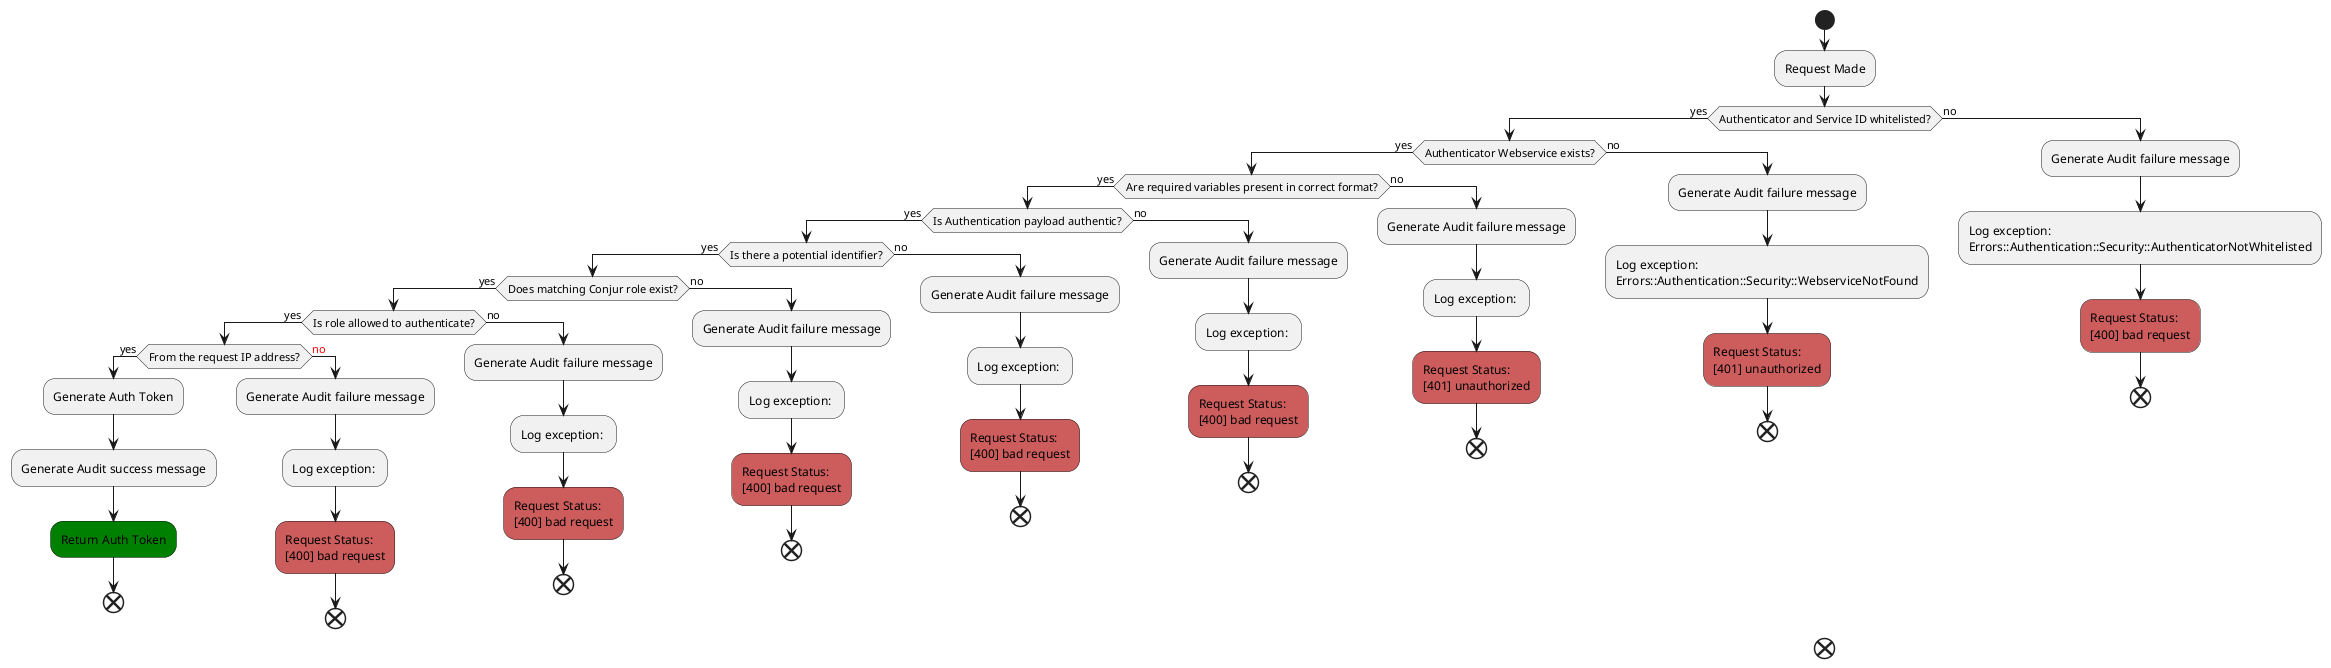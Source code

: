 @startuml
|Controller|
start
:Request Made;
if (Authenticator and Service ID whitelisted?) then (yes)
  if (Authenticator Webservice exists?) then (yes)
    if (Are required variables present in correct format?) then (yes)
      if (Is Authentication payload authentic?) then (yes)
        if (Is there a potential identifier?) then (yes)
          if (Does matching Conjur role exist?) then (yes)
            if (Is role allowed to authenticate?) then (yes)
              if (From the request IP address?) then (yes)
                :Generate Auth Token;
                :Generate Audit success message;
                #green:Return Auth Token;
                end
              else (<color:red>no)
                :Generate Audit failure message;
                :Log exception: ;
                #indianred:Request Status:\n[400] bad request;
                end
              endif
            else (no)
              :Generate Audit failure message;
              :Log exception: ;
              #indianred:Request Status:\n[400] bad request;
              end
            endif
          else (no)
            :Generate Audit failure message;
            :Log exception: ;
            #indianred:Request Status:\n[400] bad request;
            end
          endif
        else (no)
          :Generate Audit failure message;
          :Log exception: ;
          #indianred:Request Status:\n[400] bad request;
          end
        endif
      else (no)
        :Generate Audit failure message;
        :Log exception: ;
        #indianred:Request Status:\n[400] bad request;
        end
      endif
    else (no)
      :Generate Audit failure message;
      :Log exception: ;
      #indianred:Request Status:\n[401] unauthorized;
      end
    endif
  else (no)
    :Generate Audit failure message;
    :Log exception: \nErrors::Authentication::Security::WebserviceNotFound;
    #indianred:Request Status:\n[401] unauthorized;
    end
  endif
else(no)
  :Generate Audit failure message;
  :Log exception: \nErrors::Authentication::Security::AuthenticatorNotWhitelisted;
  #indianred:Request Status:\n[400] bad request;
  end
endif
end
@enduml
